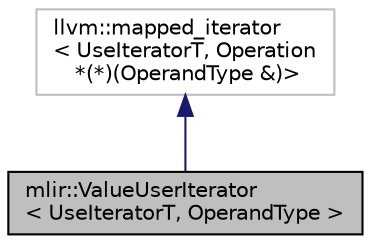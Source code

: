 digraph "mlir::ValueUserIterator&lt; UseIteratorT, OperandType &gt;"
{
  bgcolor="transparent";
  edge [fontname="Helvetica",fontsize="10",labelfontname="Helvetica",labelfontsize="10"];
  node [fontname="Helvetica",fontsize="10",shape=record];
  Node2 [label="mlir::ValueUserIterator\l\< UseIteratorT, OperandType \>",height=0.2,width=0.4,color="black", fillcolor="grey75", style="filled", fontcolor="black"];
  Node3 -> Node2 [dir="back",color="midnightblue",fontsize="10",style="solid",fontname="Helvetica"];
  Node3 [label="llvm::mapped_iterator\l\< UseIteratorT, Operation\l *(*)(OperandType &)\>",height=0.2,width=0.4,color="grey75"];
}
